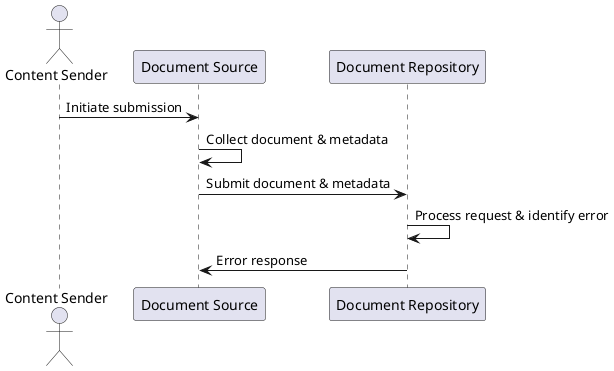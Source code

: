 @startuml
actor "Content Sender" as CS
participant "Document Source" as DS
participant "Document Repository" as DR

CS -> DS: Initiate submission
DS -> DS: Collect document & metadata
DS -> DR: Submit document & metadata
DR -> DR: Process request & identify error
DR -> DS: Error response
@enduml
